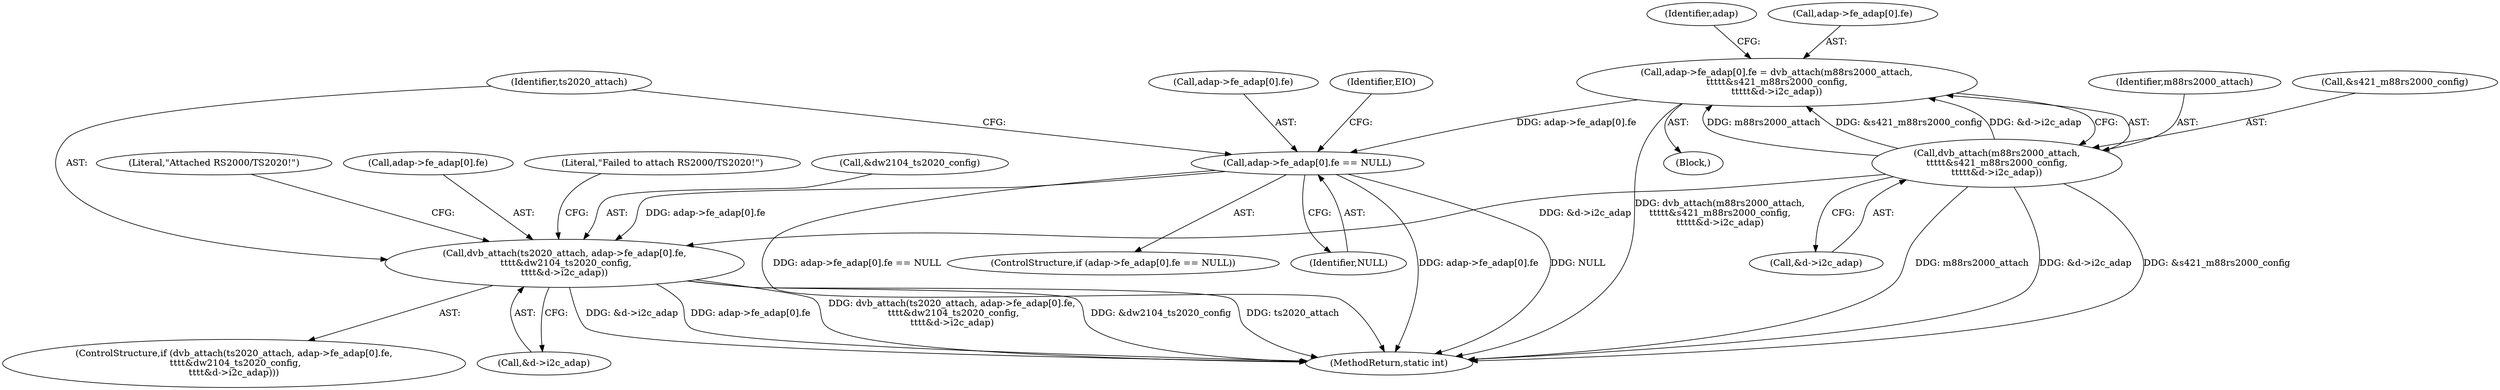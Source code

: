 digraph "0_linux_606142af57dad981b78707234cfbd15f9f7b7125@array" {
"1000148" [label="(Call,adap->fe_adap[0].fe = dvb_attach(m88rs2000_attach,\n\t\t\t\t\t&s421_m88rs2000_config,\n\t\t\t\t\t&d->i2c_adap))"];
"1000156" [label="(Call,dvb_attach(m88rs2000_attach,\n\t\t\t\t\t&s421_m88rs2000_config,\n\t\t\t\t\t&d->i2c_adap))"];
"1000165" [label="(Call,adap->fe_adap[0].fe == NULL)"];
"1000178" [label="(Call,dvb_attach(ts2020_attach, adap->fe_adap[0].fe,\n \t\t\t\t&dw2104_ts2020_config,\n\t\t\t\t&d->i2c_adap))"];
"1000160" [label="(Call,&d->i2c_adap)"];
"1000166" [label="(Call,adap->fe_adap[0].fe)"];
"1000157" [label="(Identifier,m88rs2000_attach)"];
"1000156" [label="(Call,dvb_attach(m88rs2000_attach,\n\t\t\t\t\t&s421_m88rs2000_config,\n\t\t\t\t\t&d->i2c_adap))"];
"1000158" [label="(Call,&s421_m88rs2000_config)"];
"1000187" [label="(Call,&dw2104_ts2020_config)"];
"1000176" [label="(Identifier,EIO)"];
"1000177" [label="(ControlStructure,if (dvb_attach(ts2020_attach, adap->fe_adap[0].fe,\n \t\t\t\t&dw2104_ts2020_config,\n\t\t\t\t&d->i2c_adap)))"];
"1000199" [label="(Literal,\"Failed to attach RS2000/TS2020!\")"];
"1000169" [label="(Identifier,adap)"];
"1000179" [label="(Identifier,ts2020_attach)"];
"1000189" [label="(Call,&d->i2c_adap)"];
"1000148" [label="(Call,adap->fe_adap[0].fe = dvb_attach(m88rs2000_attach,\n\t\t\t\t\t&s421_m88rs2000_config,\n\t\t\t\t\t&d->i2c_adap))"];
"1000203" [label="(MethodReturn,static int)"];
"1000165" [label="(Call,adap->fe_adap[0].fe == NULL)"];
"1000149" [label="(Call,adap->fe_adap[0].fe)"];
"1000102" [label="(Block,)"];
"1000164" [label="(ControlStructure,if (adap->fe_adap[0].fe == NULL))"];
"1000178" [label="(Call,dvb_attach(ts2020_attach, adap->fe_adap[0].fe,\n \t\t\t\t&dw2104_ts2020_config,\n\t\t\t\t&d->i2c_adap))"];
"1000195" [label="(Literal,\"Attached RS2000/TS2020!\")"];
"1000173" [label="(Identifier,NULL)"];
"1000180" [label="(Call,adap->fe_adap[0].fe)"];
"1000148" -> "1000102"  [label="AST: "];
"1000148" -> "1000156"  [label="CFG: "];
"1000149" -> "1000148"  [label="AST: "];
"1000156" -> "1000148"  [label="AST: "];
"1000169" -> "1000148"  [label="CFG: "];
"1000148" -> "1000203"  [label="DDG: dvb_attach(m88rs2000_attach,\n\t\t\t\t\t&s421_m88rs2000_config,\n\t\t\t\t\t&d->i2c_adap)"];
"1000156" -> "1000148"  [label="DDG: m88rs2000_attach"];
"1000156" -> "1000148"  [label="DDG: &s421_m88rs2000_config"];
"1000156" -> "1000148"  [label="DDG: &d->i2c_adap"];
"1000148" -> "1000165"  [label="DDG: adap->fe_adap[0].fe"];
"1000156" -> "1000160"  [label="CFG: "];
"1000157" -> "1000156"  [label="AST: "];
"1000158" -> "1000156"  [label="AST: "];
"1000160" -> "1000156"  [label="AST: "];
"1000156" -> "1000203"  [label="DDG: m88rs2000_attach"];
"1000156" -> "1000203"  [label="DDG: &d->i2c_adap"];
"1000156" -> "1000203"  [label="DDG: &s421_m88rs2000_config"];
"1000156" -> "1000178"  [label="DDG: &d->i2c_adap"];
"1000165" -> "1000164"  [label="AST: "];
"1000165" -> "1000173"  [label="CFG: "];
"1000166" -> "1000165"  [label="AST: "];
"1000173" -> "1000165"  [label="AST: "];
"1000176" -> "1000165"  [label="CFG: "];
"1000179" -> "1000165"  [label="CFG: "];
"1000165" -> "1000203"  [label="DDG: adap->fe_adap[0].fe"];
"1000165" -> "1000203"  [label="DDG: NULL"];
"1000165" -> "1000203"  [label="DDG: adap->fe_adap[0].fe == NULL"];
"1000165" -> "1000178"  [label="DDG: adap->fe_adap[0].fe"];
"1000178" -> "1000177"  [label="AST: "];
"1000178" -> "1000189"  [label="CFG: "];
"1000179" -> "1000178"  [label="AST: "];
"1000180" -> "1000178"  [label="AST: "];
"1000187" -> "1000178"  [label="AST: "];
"1000189" -> "1000178"  [label="AST: "];
"1000195" -> "1000178"  [label="CFG: "];
"1000199" -> "1000178"  [label="CFG: "];
"1000178" -> "1000203"  [label="DDG: dvb_attach(ts2020_attach, adap->fe_adap[0].fe,\n \t\t\t\t&dw2104_ts2020_config,\n\t\t\t\t&d->i2c_adap)"];
"1000178" -> "1000203"  [label="DDG: &dw2104_ts2020_config"];
"1000178" -> "1000203"  [label="DDG: ts2020_attach"];
"1000178" -> "1000203"  [label="DDG: &d->i2c_adap"];
"1000178" -> "1000203"  [label="DDG: adap->fe_adap[0].fe"];
}
